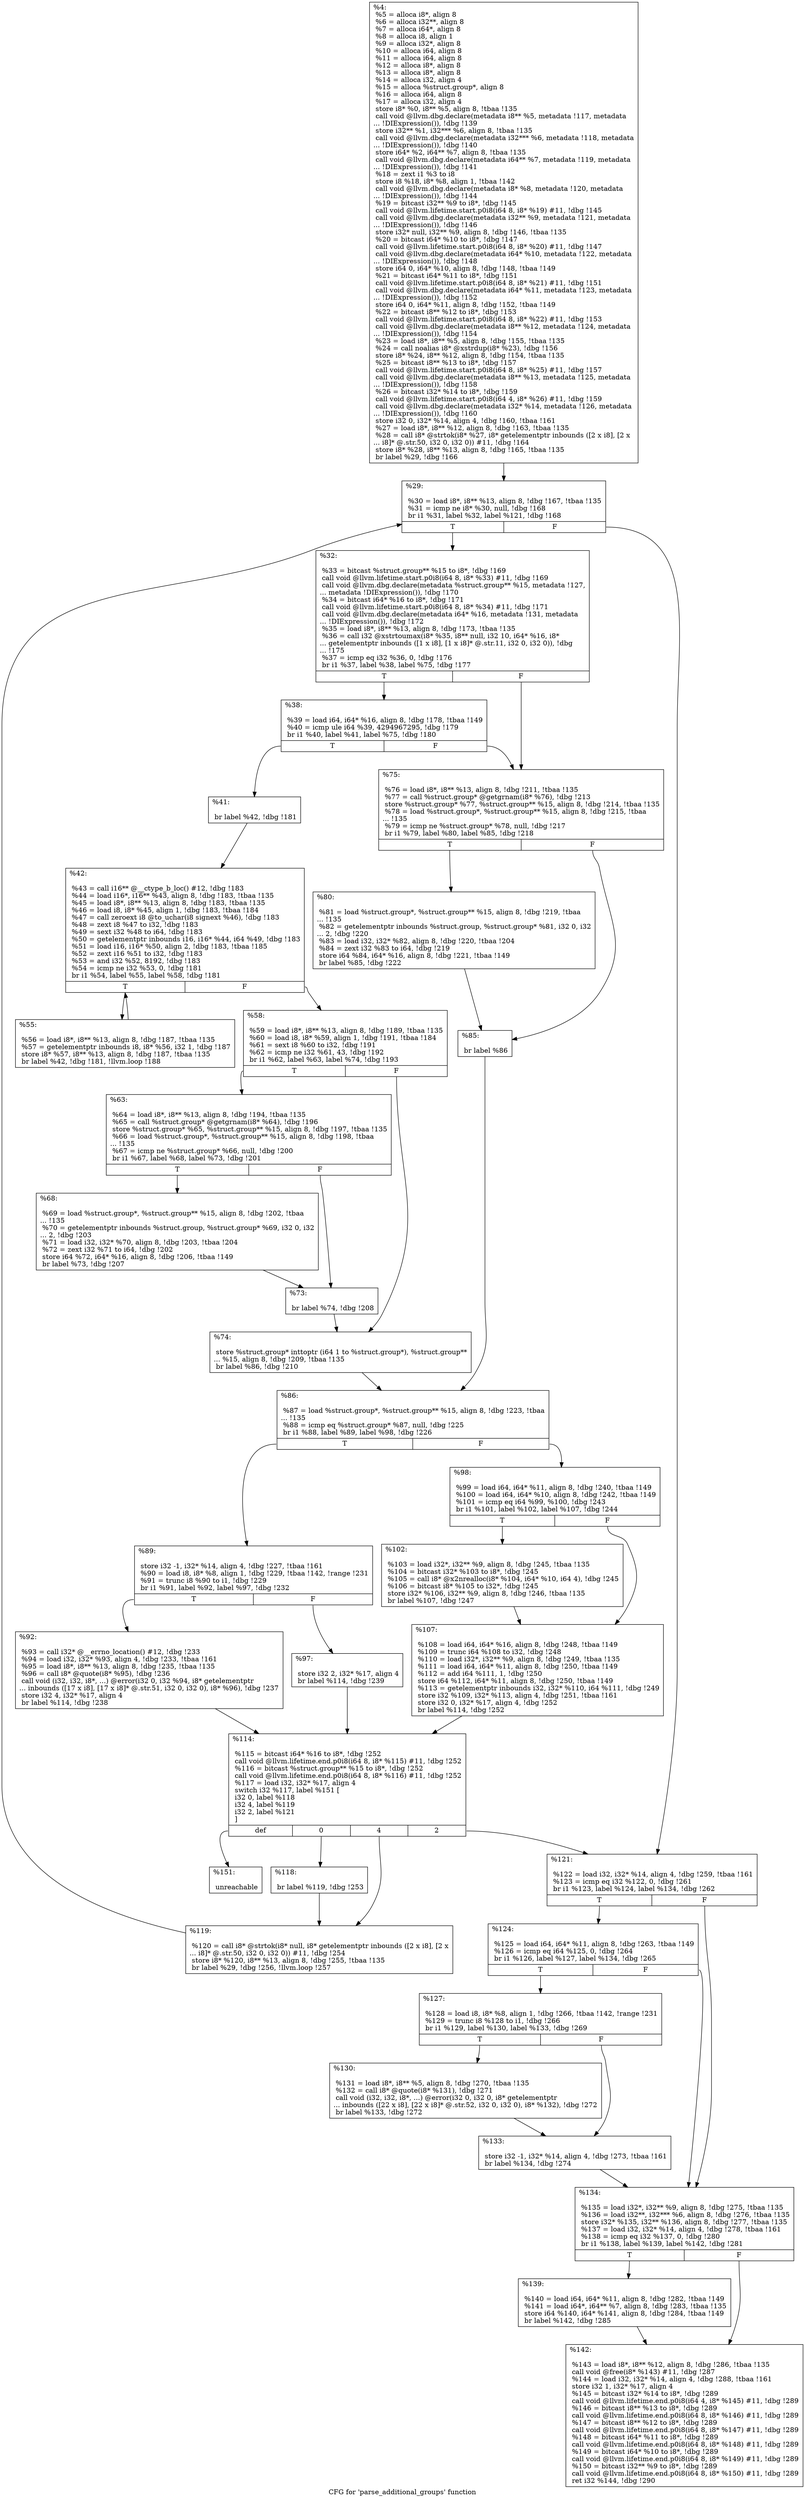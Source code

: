 digraph "CFG for 'parse_additional_groups' function" {
	label="CFG for 'parse_additional_groups' function";

	Node0x22b4bb0 [shape=record,label="{%4:\l  %5 = alloca i8*, align 8\l  %6 = alloca i32**, align 8\l  %7 = alloca i64*, align 8\l  %8 = alloca i8, align 1\l  %9 = alloca i32*, align 8\l  %10 = alloca i64, align 8\l  %11 = alloca i64, align 8\l  %12 = alloca i8*, align 8\l  %13 = alloca i8*, align 8\l  %14 = alloca i32, align 4\l  %15 = alloca %struct.group*, align 8\l  %16 = alloca i64, align 8\l  %17 = alloca i32, align 4\l  store i8* %0, i8** %5, align 8, !tbaa !135\l  call void @llvm.dbg.declare(metadata i8** %5, metadata !117, metadata\l... !DIExpression()), !dbg !139\l  store i32** %1, i32*** %6, align 8, !tbaa !135\l  call void @llvm.dbg.declare(metadata i32*** %6, metadata !118, metadata\l... !DIExpression()), !dbg !140\l  store i64* %2, i64** %7, align 8, !tbaa !135\l  call void @llvm.dbg.declare(metadata i64** %7, metadata !119, metadata\l... !DIExpression()), !dbg !141\l  %18 = zext i1 %3 to i8\l  store i8 %18, i8* %8, align 1, !tbaa !142\l  call void @llvm.dbg.declare(metadata i8* %8, metadata !120, metadata\l... !DIExpression()), !dbg !144\l  %19 = bitcast i32** %9 to i8*, !dbg !145\l  call void @llvm.lifetime.start.p0i8(i64 8, i8* %19) #11, !dbg !145\l  call void @llvm.dbg.declare(metadata i32** %9, metadata !121, metadata\l... !DIExpression()), !dbg !146\l  store i32* null, i32** %9, align 8, !dbg !146, !tbaa !135\l  %20 = bitcast i64* %10 to i8*, !dbg !147\l  call void @llvm.lifetime.start.p0i8(i64 8, i8* %20) #11, !dbg !147\l  call void @llvm.dbg.declare(metadata i64* %10, metadata !122, metadata\l... !DIExpression()), !dbg !148\l  store i64 0, i64* %10, align 8, !dbg !148, !tbaa !149\l  %21 = bitcast i64* %11 to i8*, !dbg !151\l  call void @llvm.lifetime.start.p0i8(i64 8, i8* %21) #11, !dbg !151\l  call void @llvm.dbg.declare(metadata i64* %11, metadata !123, metadata\l... !DIExpression()), !dbg !152\l  store i64 0, i64* %11, align 8, !dbg !152, !tbaa !149\l  %22 = bitcast i8** %12 to i8*, !dbg !153\l  call void @llvm.lifetime.start.p0i8(i64 8, i8* %22) #11, !dbg !153\l  call void @llvm.dbg.declare(metadata i8** %12, metadata !124, metadata\l... !DIExpression()), !dbg !154\l  %23 = load i8*, i8** %5, align 8, !dbg !155, !tbaa !135\l  %24 = call noalias i8* @xstrdup(i8* %23), !dbg !156\l  store i8* %24, i8** %12, align 8, !dbg !154, !tbaa !135\l  %25 = bitcast i8** %13 to i8*, !dbg !157\l  call void @llvm.lifetime.start.p0i8(i64 8, i8* %25) #11, !dbg !157\l  call void @llvm.dbg.declare(metadata i8** %13, metadata !125, metadata\l... !DIExpression()), !dbg !158\l  %26 = bitcast i32* %14 to i8*, !dbg !159\l  call void @llvm.lifetime.start.p0i8(i64 4, i8* %26) #11, !dbg !159\l  call void @llvm.dbg.declare(metadata i32* %14, metadata !126, metadata\l... !DIExpression()), !dbg !160\l  store i32 0, i32* %14, align 4, !dbg !160, !tbaa !161\l  %27 = load i8*, i8** %12, align 8, !dbg !163, !tbaa !135\l  %28 = call i8* @strtok(i8* %27, i8* getelementptr inbounds ([2 x i8], [2 x\l... i8]* @.str.50, i32 0, i32 0)) #11, !dbg !164\l  store i8* %28, i8** %13, align 8, !dbg !165, !tbaa !135\l  br label %29, !dbg !166\l}"];
	Node0x22b4bb0 -> Node0x22b52b0;
	Node0x22b52b0 [shape=record,label="{%29:\l\l  %30 = load i8*, i8** %13, align 8, !dbg !167, !tbaa !135\l  %31 = icmp ne i8* %30, null, !dbg !168\l  br i1 %31, label %32, label %121, !dbg !168\l|{<s0>T|<s1>F}}"];
	Node0x22b52b0:s0 -> Node0x22b5300;
	Node0x22b52b0:s1 -> Node0x22b5a30;
	Node0x22b5300 [shape=record,label="{%32:\l\l  %33 = bitcast %struct.group** %15 to i8*, !dbg !169\l  call void @llvm.lifetime.start.p0i8(i64 8, i8* %33) #11, !dbg !169\l  call void @llvm.dbg.declare(metadata %struct.group** %15, metadata !127,\l... metadata !DIExpression()), !dbg !170\l  %34 = bitcast i64* %16 to i8*, !dbg !171\l  call void @llvm.lifetime.start.p0i8(i64 8, i8* %34) #11, !dbg !171\l  call void @llvm.dbg.declare(metadata i64* %16, metadata !131, metadata\l... !DIExpression()), !dbg !172\l  %35 = load i8*, i8** %13, align 8, !dbg !173, !tbaa !135\l  %36 = call i32 @xstrtoumax(i8* %35, i8** null, i32 10, i64* %16, i8*\l... getelementptr inbounds ([1 x i8], [1 x i8]* @.str.11, i32 0, i32 0)), !dbg\l... !175\l  %37 = icmp eq i32 %36, 0, !dbg !176\l  br i1 %37, label %38, label %75, !dbg !177\l|{<s0>T|<s1>F}}"];
	Node0x22b5300:s0 -> Node0x22b5350;
	Node0x22b5300:s1 -> Node0x22b5620;
	Node0x22b5350 [shape=record,label="{%38:\l\l  %39 = load i64, i64* %16, align 8, !dbg !178, !tbaa !149\l  %40 = icmp ule i64 %39, 4294967295, !dbg !179\l  br i1 %40, label %41, label %75, !dbg !180\l|{<s0>T|<s1>F}}"];
	Node0x22b5350:s0 -> Node0x22b53a0;
	Node0x22b5350:s1 -> Node0x22b5620;
	Node0x22b53a0 [shape=record,label="{%41:\l\l  br label %42, !dbg !181\l}"];
	Node0x22b53a0 -> Node0x22b53f0;
	Node0x22b53f0 [shape=record,label="{%42:\l\l  %43 = call i16** @__ctype_b_loc() #12, !dbg !183\l  %44 = load i16*, i16** %43, align 8, !dbg !183, !tbaa !135\l  %45 = load i8*, i8** %13, align 8, !dbg !183, !tbaa !135\l  %46 = load i8, i8* %45, align 1, !dbg !183, !tbaa !184\l  %47 = call zeroext i8 @to_uchar(i8 signext %46), !dbg !183\l  %48 = zext i8 %47 to i32, !dbg !183\l  %49 = sext i32 %48 to i64, !dbg !183\l  %50 = getelementptr inbounds i16, i16* %44, i64 %49, !dbg !183\l  %51 = load i16, i16* %50, align 2, !dbg !183, !tbaa !185\l  %52 = zext i16 %51 to i32, !dbg !183\l  %53 = and i32 %52, 8192, !dbg !183\l  %54 = icmp ne i32 %53, 0, !dbg !181\l  br i1 %54, label %55, label %58, !dbg !181\l|{<s0>T|<s1>F}}"];
	Node0x22b53f0:s0 -> Node0x22b5440;
	Node0x22b53f0:s1 -> Node0x22b5490;
	Node0x22b5440 [shape=record,label="{%55:\l\l  %56 = load i8*, i8** %13, align 8, !dbg !187, !tbaa !135\l  %57 = getelementptr inbounds i8, i8* %56, i32 1, !dbg !187\l  store i8* %57, i8** %13, align 8, !dbg !187, !tbaa !135\l  br label %42, !dbg !181, !llvm.loop !188\l}"];
	Node0x22b5440 -> Node0x22b53f0;
	Node0x22b5490 [shape=record,label="{%58:\l\l  %59 = load i8*, i8** %13, align 8, !dbg !189, !tbaa !135\l  %60 = load i8, i8* %59, align 1, !dbg !191, !tbaa !184\l  %61 = sext i8 %60 to i32, !dbg !191\l  %62 = icmp ne i32 %61, 43, !dbg !192\l  br i1 %62, label %63, label %74, !dbg !193\l|{<s0>T|<s1>F}}"];
	Node0x22b5490:s0 -> Node0x22b54e0;
	Node0x22b5490:s1 -> Node0x22b55d0;
	Node0x22b54e0 [shape=record,label="{%63:\l\l  %64 = load i8*, i8** %13, align 8, !dbg !194, !tbaa !135\l  %65 = call %struct.group* @getgrnam(i8* %64), !dbg !196\l  store %struct.group* %65, %struct.group** %15, align 8, !dbg !197, !tbaa !135\l  %66 = load %struct.group*, %struct.group** %15, align 8, !dbg !198, !tbaa\l... !135\l  %67 = icmp ne %struct.group* %66, null, !dbg !200\l  br i1 %67, label %68, label %73, !dbg !201\l|{<s0>T|<s1>F}}"];
	Node0x22b54e0:s0 -> Node0x22b5530;
	Node0x22b54e0:s1 -> Node0x22b5580;
	Node0x22b5530 [shape=record,label="{%68:\l\l  %69 = load %struct.group*, %struct.group** %15, align 8, !dbg !202, !tbaa\l... !135\l  %70 = getelementptr inbounds %struct.group, %struct.group* %69, i32 0, i32\l... 2, !dbg !203\l  %71 = load i32, i32* %70, align 8, !dbg !203, !tbaa !204\l  %72 = zext i32 %71 to i64, !dbg !202\l  store i64 %72, i64* %16, align 8, !dbg !206, !tbaa !149\l  br label %73, !dbg !207\l}"];
	Node0x22b5530 -> Node0x22b5580;
	Node0x22b5580 [shape=record,label="{%73:\l\l  br label %74, !dbg !208\l}"];
	Node0x22b5580 -> Node0x22b55d0;
	Node0x22b55d0 [shape=record,label="{%74:\l\l  store %struct.group* inttoptr (i64 1 to %struct.group*), %struct.group**\l... %15, align 8, !dbg !209, !tbaa !135\l  br label %86, !dbg !210\l}"];
	Node0x22b55d0 -> Node0x22b5710;
	Node0x22b5620 [shape=record,label="{%75:\l\l  %76 = load i8*, i8** %13, align 8, !dbg !211, !tbaa !135\l  %77 = call %struct.group* @getgrnam(i8* %76), !dbg !213\l  store %struct.group* %77, %struct.group** %15, align 8, !dbg !214, !tbaa !135\l  %78 = load %struct.group*, %struct.group** %15, align 8, !dbg !215, !tbaa\l... !135\l  %79 = icmp ne %struct.group* %78, null, !dbg !217\l  br i1 %79, label %80, label %85, !dbg !218\l|{<s0>T|<s1>F}}"];
	Node0x22b5620:s0 -> Node0x22b5670;
	Node0x22b5620:s1 -> Node0x22b56c0;
	Node0x22b5670 [shape=record,label="{%80:\l\l  %81 = load %struct.group*, %struct.group** %15, align 8, !dbg !219, !tbaa\l... !135\l  %82 = getelementptr inbounds %struct.group, %struct.group* %81, i32 0, i32\l... 2, !dbg !220\l  %83 = load i32, i32* %82, align 8, !dbg !220, !tbaa !204\l  %84 = zext i32 %83 to i64, !dbg !219\l  store i64 %84, i64* %16, align 8, !dbg !221, !tbaa !149\l  br label %85, !dbg !222\l}"];
	Node0x22b5670 -> Node0x22b56c0;
	Node0x22b56c0 [shape=record,label="{%85:\l\l  br label %86\l}"];
	Node0x22b56c0 -> Node0x22b5710;
	Node0x22b5710 [shape=record,label="{%86:\l\l  %87 = load %struct.group*, %struct.group** %15, align 8, !dbg !223, !tbaa\l... !135\l  %88 = icmp eq %struct.group* %87, null, !dbg !225\l  br i1 %88, label %89, label %98, !dbg !226\l|{<s0>T|<s1>F}}"];
	Node0x22b5710:s0 -> Node0x22b5760;
	Node0x22b5710:s1 -> Node0x22b5850;
	Node0x22b5760 [shape=record,label="{%89:\l\l  store i32 -1, i32* %14, align 4, !dbg !227, !tbaa !161\l  %90 = load i8, i8* %8, align 1, !dbg !229, !tbaa !142, !range !231\l  %91 = trunc i8 %90 to i1, !dbg !229\l  br i1 %91, label %92, label %97, !dbg !232\l|{<s0>T|<s1>F}}"];
	Node0x22b5760:s0 -> Node0x22b57b0;
	Node0x22b5760:s1 -> Node0x22b5800;
	Node0x22b57b0 [shape=record,label="{%92:\l\l  %93 = call i32* @__errno_location() #12, !dbg !233\l  %94 = load i32, i32* %93, align 4, !dbg !233, !tbaa !161\l  %95 = load i8*, i8** %13, align 8, !dbg !235, !tbaa !135\l  %96 = call i8* @quote(i8* %95), !dbg !236\l  call void (i32, i32, i8*, ...) @error(i32 0, i32 %94, i8* getelementptr\l... inbounds ([17 x i8], [17 x i8]* @.str.51, i32 0, i32 0), i8* %96), !dbg !237\l  store i32 4, i32* %17, align 4\l  br label %114, !dbg !238\l}"];
	Node0x22b57b0 -> Node0x22b5940;
	Node0x22b5800 [shape=record,label="{%97:\l\l  store i32 2, i32* %17, align 4\l  br label %114, !dbg !239\l}"];
	Node0x22b5800 -> Node0x22b5940;
	Node0x22b5850 [shape=record,label="{%98:\l\l  %99 = load i64, i64* %11, align 8, !dbg !240, !tbaa !149\l  %100 = load i64, i64* %10, align 8, !dbg !242, !tbaa !149\l  %101 = icmp eq i64 %99, %100, !dbg !243\l  br i1 %101, label %102, label %107, !dbg !244\l|{<s0>T|<s1>F}}"];
	Node0x22b5850:s0 -> Node0x22b58a0;
	Node0x22b5850:s1 -> Node0x22b58f0;
	Node0x22b58a0 [shape=record,label="{%102:\l\l  %103 = load i32*, i32** %9, align 8, !dbg !245, !tbaa !135\l  %104 = bitcast i32* %103 to i8*, !dbg !245\l  %105 = call i8* @x2nrealloc(i8* %104, i64* %10, i64 4), !dbg !245\l  %106 = bitcast i8* %105 to i32*, !dbg !245\l  store i32* %106, i32** %9, align 8, !dbg !246, !tbaa !135\l  br label %107, !dbg !247\l}"];
	Node0x22b58a0 -> Node0x22b58f0;
	Node0x22b58f0 [shape=record,label="{%107:\l\l  %108 = load i64, i64* %16, align 8, !dbg !248, !tbaa !149\l  %109 = trunc i64 %108 to i32, !dbg !248\l  %110 = load i32*, i32** %9, align 8, !dbg !249, !tbaa !135\l  %111 = load i64, i64* %11, align 8, !dbg !250, !tbaa !149\l  %112 = add i64 %111, 1, !dbg !250\l  store i64 %112, i64* %11, align 8, !dbg !250, !tbaa !149\l  %113 = getelementptr inbounds i32, i32* %110, i64 %111, !dbg !249\l  store i32 %109, i32* %113, align 4, !dbg !251, !tbaa !161\l  store i32 0, i32* %17, align 4, !dbg !252\l  br label %114, !dbg !252\l}"];
	Node0x22b58f0 -> Node0x22b5940;
	Node0x22b5940 [shape=record,label="{%114:\l\l  %115 = bitcast i64* %16 to i8*, !dbg !252\l  call void @llvm.lifetime.end.p0i8(i64 8, i8* %115) #11, !dbg !252\l  %116 = bitcast %struct.group** %15 to i8*, !dbg !252\l  call void @llvm.lifetime.end.p0i8(i64 8, i8* %116) #11, !dbg !252\l  %117 = load i32, i32* %17, align 4\l  switch i32 %117, label %151 [\l    i32 0, label %118\l    i32 4, label %119\l    i32 2, label %121\l  ]\l|{<s0>def|<s1>0|<s2>4|<s3>2}}"];
	Node0x22b5940:s0 -> Node0x22b5cb0;
	Node0x22b5940:s1 -> Node0x22b5990;
	Node0x22b5940:s2 -> Node0x22b59e0;
	Node0x22b5940:s3 -> Node0x22b5a30;
	Node0x22b5990 [shape=record,label="{%118:\l\l  br label %119, !dbg !253\l}"];
	Node0x22b5990 -> Node0x22b59e0;
	Node0x22b59e0 [shape=record,label="{%119:\l\l  %120 = call i8* @strtok(i8* null, i8* getelementptr inbounds ([2 x i8], [2 x\l... i8]* @.str.50, i32 0, i32 0)) #11, !dbg !254\l  store i8* %120, i8** %13, align 8, !dbg !255, !tbaa !135\l  br label %29, !dbg !256, !llvm.loop !257\l}"];
	Node0x22b59e0 -> Node0x22b52b0;
	Node0x22b5a30 [shape=record,label="{%121:\l\l  %122 = load i32, i32* %14, align 4, !dbg !259, !tbaa !161\l  %123 = icmp eq i32 %122, 0, !dbg !261\l  br i1 %123, label %124, label %134, !dbg !262\l|{<s0>T|<s1>F}}"];
	Node0x22b5a30:s0 -> Node0x22b5a80;
	Node0x22b5a30:s1 -> Node0x22b5bc0;
	Node0x22b5a80 [shape=record,label="{%124:\l\l  %125 = load i64, i64* %11, align 8, !dbg !263, !tbaa !149\l  %126 = icmp eq i64 %125, 0, !dbg !264\l  br i1 %126, label %127, label %134, !dbg !265\l|{<s0>T|<s1>F}}"];
	Node0x22b5a80:s0 -> Node0x22b5ad0;
	Node0x22b5a80:s1 -> Node0x22b5bc0;
	Node0x22b5ad0 [shape=record,label="{%127:\l\l  %128 = load i8, i8* %8, align 1, !dbg !266, !tbaa !142, !range !231\l  %129 = trunc i8 %128 to i1, !dbg !266\l  br i1 %129, label %130, label %133, !dbg !269\l|{<s0>T|<s1>F}}"];
	Node0x22b5ad0:s0 -> Node0x22b5b20;
	Node0x22b5ad0:s1 -> Node0x22b5b70;
	Node0x22b5b20 [shape=record,label="{%130:\l\l  %131 = load i8*, i8** %5, align 8, !dbg !270, !tbaa !135\l  %132 = call i8* @quote(i8* %131), !dbg !271\l  call void (i32, i32, i8*, ...) @error(i32 0, i32 0, i8* getelementptr\l... inbounds ([22 x i8], [22 x i8]* @.str.52, i32 0, i32 0), i8* %132), !dbg !272\l  br label %133, !dbg !272\l}"];
	Node0x22b5b20 -> Node0x22b5b70;
	Node0x22b5b70 [shape=record,label="{%133:\l\l  store i32 -1, i32* %14, align 4, !dbg !273, !tbaa !161\l  br label %134, !dbg !274\l}"];
	Node0x22b5b70 -> Node0x22b5bc0;
	Node0x22b5bc0 [shape=record,label="{%134:\l\l  %135 = load i32*, i32** %9, align 8, !dbg !275, !tbaa !135\l  %136 = load i32**, i32*** %6, align 8, !dbg !276, !tbaa !135\l  store i32* %135, i32** %136, align 8, !dbg !277, !tbaa !135\l  %137 = load i32, i32* %14, align 4, !dbg !278, !tbaa !161\l  %138 = icmp eq i32 %137, 0, !dbg !280\l  br i1 %138, label %139, label %142, !dbg !281\l|{<s0>T|<s1>F}}"];
	Node0x22b5bc0:s0 -> Node0x22b5c10;
	Node0x22b5bc0:s1 -> Node0x22b5c60;
	Node0x22b5c10 [shape=record,label="{%139:\l\l  %140 = load i64, i64* %11, align 8, !dbg !282, !tbaa !149\l  %141 = load i64*, i64** %7, align 8, !dbg !283, !tbaa !135\l  store i64 %140, i64* %141, align 8, !dbg !284, !tbaa !149\l  br label %142, !dbg !285\l}"];
	Node0x22b5c10 -> Node0x22b5c60;
	Node0x22b5c60 [shape=record,label="{%142:\l\l  %143 = load i8*, i8** %12, align 8, !dbg !286, !tbaa !135\l  call void @free(i8* %143) #11, !dbg !287\l  %144 = load i32, i32* %14, align 4, !dbg !288, !tbaa !161\l  store i32 1, i32* %17, align 4\l  %145 = bitcast i32* %14 to i8*, !dbg !289\l  call void @llvm.lifetime.end.p0i8(i64 4, i8* %145) #11, !dbg !289\l  %146 = bitcast i8** %13 to i8*, !dbg !289\l  call void @llvm.lifetime.end.p0i8(i64 8, i8* %146) #11, !dbg !289\l  %147 = bitcast i8** %12 to i8*, !dbg !289\l  call void @llvm.lifetime.end.p0i8(i64 8, i8* %147) #11, !dbg !289\l  %148 = bitcast i64* %11 to i8*, !dbg !289\l  call void @llvm.lifetime.end.p0i8(i64 8, i8* %148) #11, !dbg !289\l  %149 = bitcast i64* %10 to i8*, !dbg !289\l  call void @llvm.lifetime.end.p0i8(i64 8, i8* %149) #11, !dbg !289\l  %150 = bitcast i32** %9 to i8*, !dbg !289\l  call void @llvm.lifetime.end.p0i8(i64 8, i8* %150) #11, !dbg !289\l  ret i32 %144, !dbg !290\l}"];
	Node0x22b5cb0 [shape=record,label="{%151:\l\l  unreachable\l}"];
}
